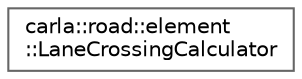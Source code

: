 digraph "类继承关系图"
{
 // INTERACTIVE_SVG=YES
 // LATEX_PDF_SIZE
  bgcolor="transparent";
  edge [fontname=Helvetica,fontsize=10,labelfontname=Helvetica,labelfontsize=10];
  node [fontname=Helvetica,fontsize=10,shape=box,height=0.2,width=0.4];
  rankdir="LR";
  Node0 [id="Node000000",label="carla::road::element\l::LaneCrossingCalculator",height=0.2,width=0.4,color="grey40", fillcolor="white", style="filled",URL="$d2/d60/classcarla_1_1road_1_1element_1_1LaneCrossingCalculator.html",tooltip=" "];
}
